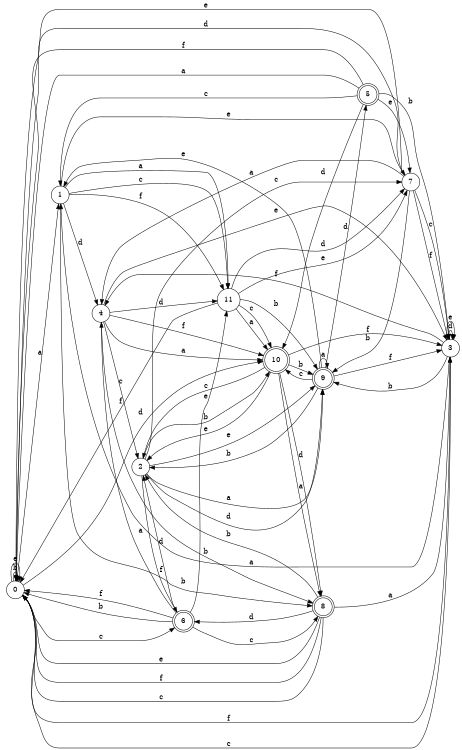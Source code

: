 digraph n10_7 {
__start0 [label="" shape="none"];

rankdir=LR;
size="8,5";

s0 [style="filled", color="black", fillcolor="white" shape="circle", label="0"];
s1 [style="filled", color="black", fillcolor="white" shape="circle", label="1"];
s2 [style="filled", color="black", fillcolor="white" shape="circle", label="2"];
s3 [style="filled", color="black", fillcolor="white" shape="circle", label="3"];
s4 [style="filled", color="black", fillcolor="white" shape="circle", label="4"];
s5 [style="rounded,filled", color="black", fillcolor="white" shape="doublecircle", label="5"];
s6 [style="rounded,filled", color="black", fillcolor="white" shape="doublecircle", label="6"];
s7 [style="filled", color="black", fillcolor="white" shape="circle", label="7"];
s8 [style="rounded,filled", color="black", fillcolor="white" shape="doublecircle", label="8"];
s9 [style="rounded,filled", color="black", fillcolor="white" shape="doublecircle", label="9"];
s10 [style="rounded,filled", color="black", fillcolor="white" shape="doublecircle", label="10"];
s11 [style="filled", color="black", fillcolor="white" shape="circle", label="11"];
s0 -> s1 [label="a"];
s0 -> s0 [label="b"];
s0 -> s6 [label="c"];
s0 -> s10 [label="d"];
s0 -> s0 [label="e"];
s0 -> s3 [label="f"];
s1 -> s11 [label="a"];
s1 -> s8 [label="b"];
s1 -> s11 [label="c"];
s1 -> s4 [label="d"];
s1 -> s7 [label="e"];
s1 -> s11 [label="f"];
s2 -> s9 [label="a"];
s2 -> s10 [label="b"];
s2 -> s7 [label="c"];
s2 -> s9 [label="d"];
s2 -> s9 [label="e"];
s2 -> s6 [label="f"];
s3 -> s1 [label="a"];
s3 -> s9 [label="b"];
s3 -> s0 [label="c"];
s3 -> s3 [label="d"];
s3 -> s3 [label="e"];
s3 -> s4 [label="f"];
s4 -> s10 [label="a"];
s4 -> s8 [label="b"];
s4 -> s2 [label="c"];
s4 -> s11 [label="d"];
s4 -> s3 [label="e"];
s4 -> s10 [label="f"];
s5 -> s0 [label="a"];
s5 -> s3 [label="b"];
s5 -> s1 [label="c"];
s5 -> s10 [label="d"];
s5 -> s7 [label="e"];
s5 -> s0 [label="f"];
s6 -> s4 [label="a"];
s6 -> s0 [label="b"];
s6 -> s8 [label="c"];
s6 -> s2 [label="d"];
s6 -> s11 [label="e"];
s6 -> s0 [label="f"];
s7 -> s4 [label="a"];
s7 -> s9 [label="b"];
s7 -> s3 [label="c"];
s7 -> s0 [label="d"];
s7 -> s0 [label="e"];
s7 -> s3 [label="f"];
s8 -> s3 [label="a"];
s8 -> s2 [label="b"];
s8 -> s0 [label="c"];
s8 -> s6 [label="d"];
s8 -> s0 [label="e"];
s8 -> s0 [label="f"];
s9 -> s9 [label="a"];
s9 -> s2 [label="b"];
s9 -> s10 [label="c"];
s9 -> s5 [label="d"];
s9 -> s1 [label="e"];
s9 -> s3 [label="f"];
s10 -> s8 [label="a"];
s10 -> s9 [label="b"];
s10 -> s2 [label="c"];
s10 -> s8 [label="d"];
s10 -> s2 [label="e"];
s10 -> s3 [label="f"];
s11 -> s10 [label="a"];
s11 -> s9 [label="b"];
s11 -> s10 [label="c"];
s11 -> s7 [label="d"];
s11 -> s7 [label="e"];
s11 -> s0 [label="f"];

}